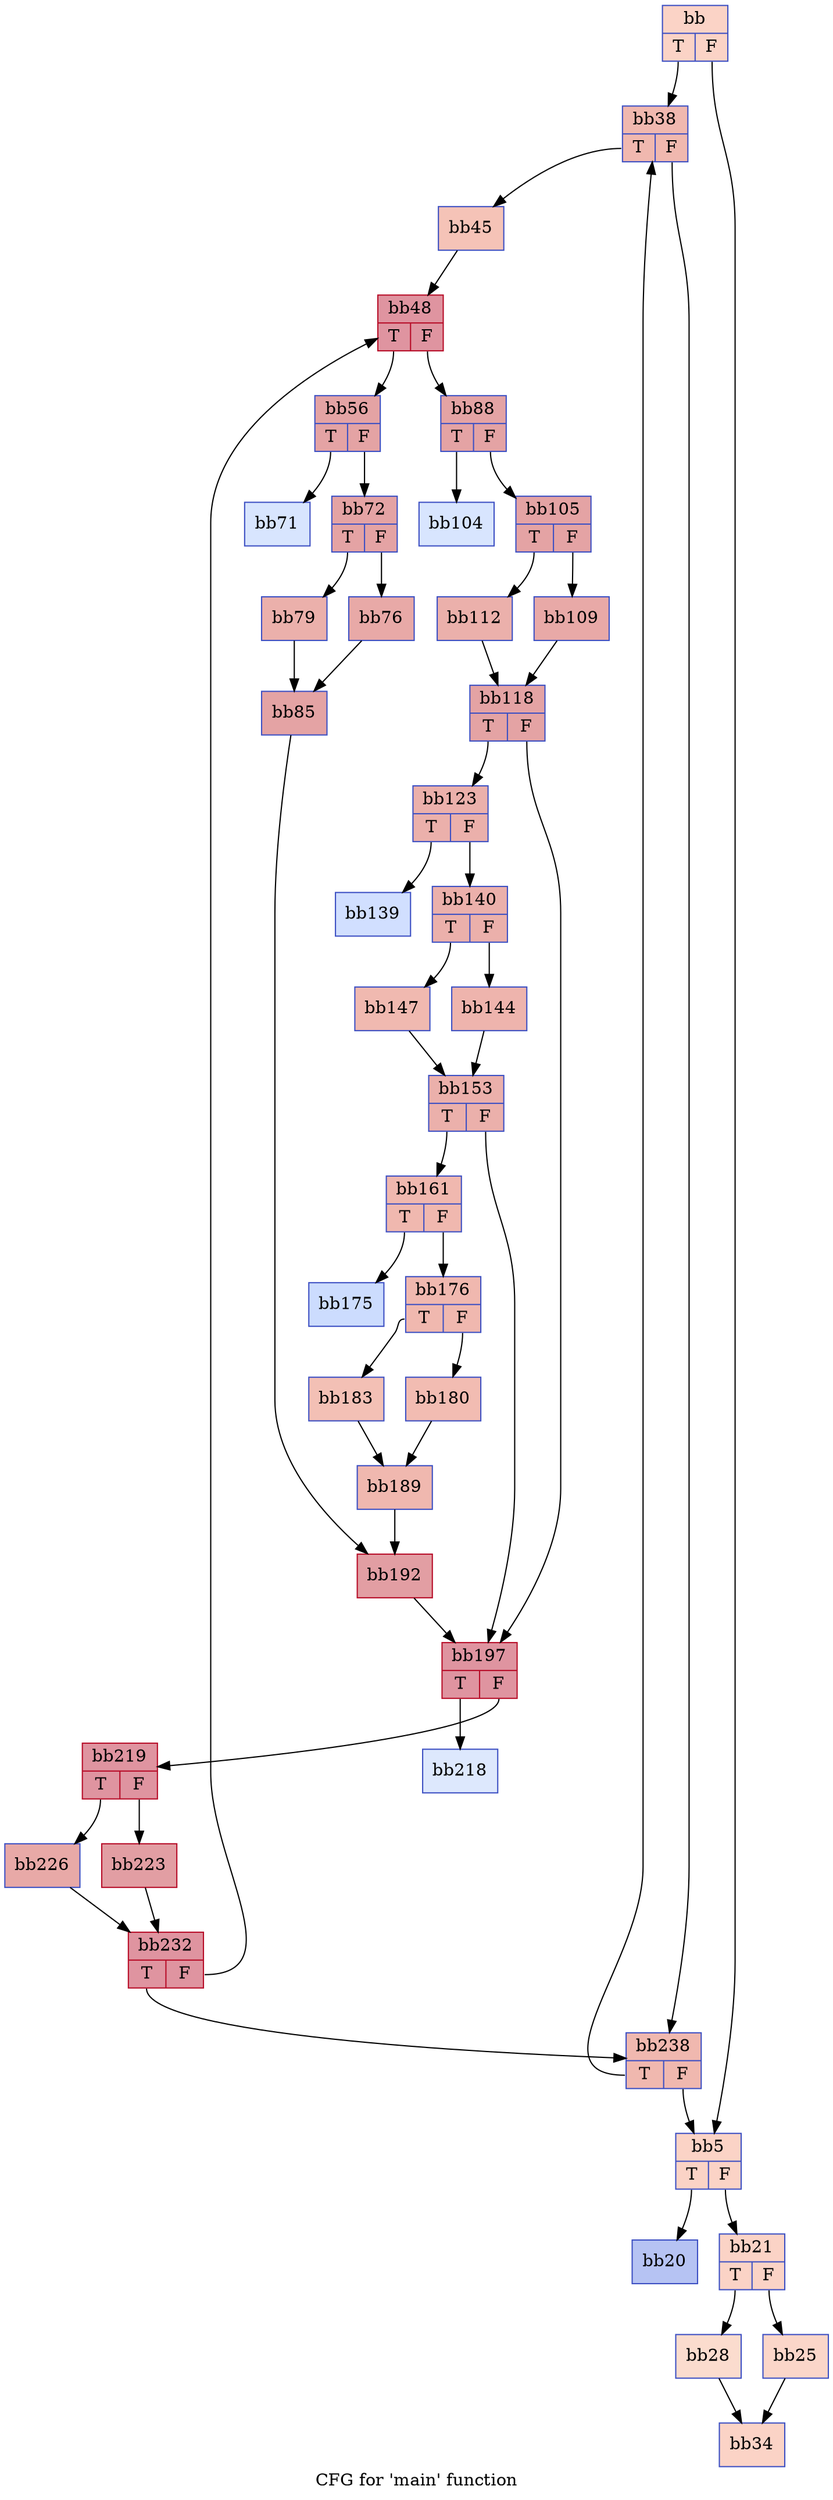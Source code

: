 digraph "CFG for 'main' function" {
	label="CFG for 'main' function";

	Node0x6459730 [shape=record,color="#3d50c3ff", style=filled, fillcolor="#f59c7d70",label="{bb|{<s0>T|<s1>F}}"];
	Node0x6459730:s0 -> Node0x645a000;
	Node0x6459730:s1 -> Node0x645a0d0;
	Node0x645a0d0 [shape=record,color="#3d50c3ff", style=filled, fillcolor="#f59c7d70",label="{bb5|{<s0>T|<s1>F}}"];
	Node0x645a0d0:s0 -> Node0x645c190;
	Node0x645a0d0:s1 -> Node0x645c260;
	Node0x645c190 [shape=record,color="#3d50c3ff", style=filled, fillcolor="#5977e370",label="{bb20}"];
	Node0x645c260 [shape=record,color="#3d50c3ff", style=filled, fillcolor="#f59c7d70",label="{bb21|{<s0>T|<s1>F}}"];
	Node0x645c260:s0 -> Node0x645ccf0;
	Node0x645c260:s1 -> Node0x645cd60;
	Node0x645cd60 [shape=record,color="#3d50c3ff", style=filled, fillcolor="#f6a38570",label="{bb25}"];
	Node0x645cd60 -> Node0x645d110;
	Node0x645ccf0 [shape=record,color="#3d50c3ff", style=filled, fillcolor="#f7af9170",label="{bb28}"];
	Node0x645ccf0 -> Node0x645d110;
	Node0x645d110 [shape=record,color="#3d50c3ff", style=filled, fillcolor="#f59c7d70",label="{bb34}"];
	Node0x645a000 [shape=record,color="#3d50c3ff", style=filled, fillcolor="#dc5d4a70",label="{bb38|{<s0>T|<s1>F}}"];
	Node0x645a000:s0 -> Node0x645f2a0;
	Node0x645a000:s1 -> Node0x645a6d0;
	Node0x645f2a0 [shape=record,color="#3d50c3ff", style=filled, fillcolor="#e8765c70",label="{bb45}"];
	Node0x645f2a0 -> Node0x645fbd0;
	Node0x645fbd0 [shape=record,color="#b70d28ff", style=filled, fillcolor="#b70d2870",label="{bb48|{<s0>T|<s1>F}}"];
	Node0x645fbd0:s0 -> Node0x64605f0;
	Node0x645fbd0:s1 -> Node0x64606c0;
	Node0x64605f0 [shape=record,color="#3d50c3ff", style=filled, fillcolor="#c32e3170",label="{bb56|{<s0>T|<s1>F}}"];
	Node0x64605f0:s0 -> Node0x645d4e0;
	Node0x64605f0:s1 -> Node0x645d550;
	Node0x645d4e0 [shape=record,color="#3d50c3ff", style=filled, fillcolor="#a7c5fe70",label="{bb71}"];
	Node0x645d550 [shape=record,color="#3d50c3ff", style=filled, fillcolor="#c32e3170",label="{bb72|{<s0>T|<s1>F}}"];
	Node0x645d550:s0 -> Node0x645da90;
	Node0x645d550:s1 -> Node0x645db00;
	Node0x645db00 [shape=record,color="#3d50c3ff", style=filled, fillcolor="#ca3b3770",label="{bb76}"];
	Node0x645db00 -> Node0x64634b0;
	Node0x645da90 [shape=record,color="#3d50c3ff", style=filled, fillcolor="#d24b4070",label="{bb79}"];
	Node0x645da90 -> Node0x64634b0;
	Node0x64634b0 [shape=record,color="#3d50c3ff", style=filled, fillcolor="#c32e3170",label="{bb85}"];
	Node0x64634b0 -> Node0x6463c30;
	Node0x64606c0 [shape=record,color="#3d50c3ff", style=filled, fillcolor="#c32e3170",label="{bb88|{<s0>T|<s1>F}}"];
	Node0x64606c0:s0 -> Node0x6464d70;
	Node0x64606c0:s1 -> Node0x6464de0;
	Node0x6464d70 [shape=record,color="#3d50c3ff", style=filled, fillcolor="#a7c5fe70",label="{bb104}"];
	Node0x6464de0 [shape=record,color="#3d50c3ff", style=filled, fillcolor="#c32e3170",label="{bb105|{<s0>T|<s1>F}}"];
	Node0x6464de0:s0 -> Node0x64652c0;
	Node0x6464de0:s1 -> Node0x6465330;
	Node0x6465330 [shape=record,color="#3d50c3ff", style=filled, fillcolor="#ca3b3770",label="{bb109}"];
	Node0x6465330 -> Node0x6465500;
	Node0x64652c0 [shape=record,color="#3d50c3ff", style=filled, fillcolor="#d24b4070",label="{bb112}"];
	Node0x64652c0 -> Node0x6465500;
	Node0x6465500 [shape=record,color="#3d50c3ff", style=filled, fillcolor="#c32e3170",label="{bb118|{<s0>T|<s1>F}}"];
	Node0x6465500:s0 -> Node0x6465e40;
	Node0x6465500:s1 -> Node0x6465eb0;
	Node0x6465e40 [shape=record,color="#3d50c3ff", style=filled, fillcolor="#d24b4070",label="{bb123|{<s0>T|<s1>F}}"];
	Node0x6465e40:s0 -> Node0x6466ab0;
	Node0x6465e40:s1 -> Node0x6466b20;
	Node0x6466ab0 [shape=record,color="#3d50c3ff", style=filled, fillcolor="#96b7ff70",label="{bb139}"];
	Node0x6466b20 [shape=record,color="#3d50c3ff", style=filled, fillcolor="#d24b4070",label="{bb140|{<s0>T|<s1>F}}"];
	Node0x6466b20:s0 -> Node0x6467030;
	Node0x6466b20:s1 -> Node0x64670a0;
	Node0x64670a0 [shape=record,color="#3d50c3ff", style=filled, fillcolor="#d8564670",label="{bb144}"];
	Node0x64670a0 -> Node0x6467270;
	Node0x6467030 [shape=record,color="#3d50c3ff", style=filled, fillcolor="#de614d70",label="{bb147}"];
	Node0x6467030 -> Node0x6467270;
	Node0x6467270 [shape=record,color="#3d50c3ff", style=filled, fillcolor="#d24b4070",label="{bb153|{<s0>T|<s1>F}}"];
	Node0x6467270:s0 -> Node0x6467e40;
	Node0x6467270:s1 -> Node0x6465eb0;
	Node0x6467e40 [shape=record,color="#3d50c3ff", style=filled, fillcolor="#dc5d4a70",label="{bb161|{<s0>T|<s1>F}}"];
	Node0x6467e40:s0 -> Node0x6461e80;
	Node0x6467e40:s1 -> Node0x6461ef0;
	Node0x6461e80 [shape=record,color="#3d50c3ff", style=filled, fillcolor="#8caffe70",label="{bb175}"];
	Node0x6461ef0 [shape=record,color="#3d50c3ff", style=filled, fillcolor="#dc5d4a70",label="{bb176|{<s0>T|<s1>F}}"];
	Node0x6461ef0:s0 -> Node0x6462400;
	Node0x6461ef0:s1 -> Node0x6462470;
	Node0x6462470 [shape=record,color="#3d50c3ff", style=filled, fillcolor="#e1675170",label="{bb180}"];
	Node0x6462470 -> Node0x6462720;
	Node0x6462400 [shape=record,color="#3d50c3ff", style=filled, fillcolor="#e5705870",label="{bb183}"];
	Node0x6462400 -> Node0x6462720;
	Node0x6462720 [shape=record,color="#3d50c3ff", style=filled, fillcolor="#dc5d4a70",label="{bb189}"];
	Node0x6462720 -> Node0x6463c30;
	Node0x6463c30 [shape=record,color="#b70d28ff", style=filled, fillcolor="#be242e70",label="{bb192}"];
	Node0x6463c30 -> Node0x6465eb0;
	Node0x6465eb0 [shape=record,color="#b70d28ff", style=filled, fillcolor="#b70d2870",label="{bb197|{<s0>T|<s1>F}}"];
	Node0x6465eb0:s0 -> Node0x646c8f0;
	Node0x6465eb0:s1 -> Node0x646c960;
	Node0x646c8f0 [shape=record,color="#3d50c3ff", style=filled, fillcolor="#b2ccfb70",label="{bb218}"];
	Node0x646c960 [shape=record,color="#b70d28ff", style=filled, fillcolor="#b70d2870",label="{bb219|{<s0>T|<s1>F}}"];
	Node0x646c960:s0 -> Node0x646cde0;
	Node0x646c960:s1 -> Node0x646ce50;
	Node0x646ce50 [shape=record,color="#b70d28ff", style=filled, fillcolor="#be242e70",label="{bb223}"];
	Node0x646ce50 -> Node0x645fd00;
	Node0x646cde0 [shape=record,color="#3d50c3ff", style=filled, fillcolor="#ca3b3770",label="{bb226}"];
	Node0x646cde0 -> Node0x645fd00;
	Node0x645fd00 [shape=record,color="#b70d28ff", style=filled, fillcolor="#b70d2870",label="{bb232|{<s0>T|<s1>F}}"];
	Node0x645fd00:s0 -> Node0x645a6d0;
	Node0x645fd00:s1 -> Node0x645fbd0;
	Node0x645a6d0 [shape=record,color="#3d50c3ff", style=filled, fillcolor="#dc5d4a70",label="{bb238|{<s0>T|<s1>F}}"];
	Node0x645a6d0:s0 -> Node0x645a000;
	Node0x645a6d0:s1 -> Node0x645a0d0;
}
